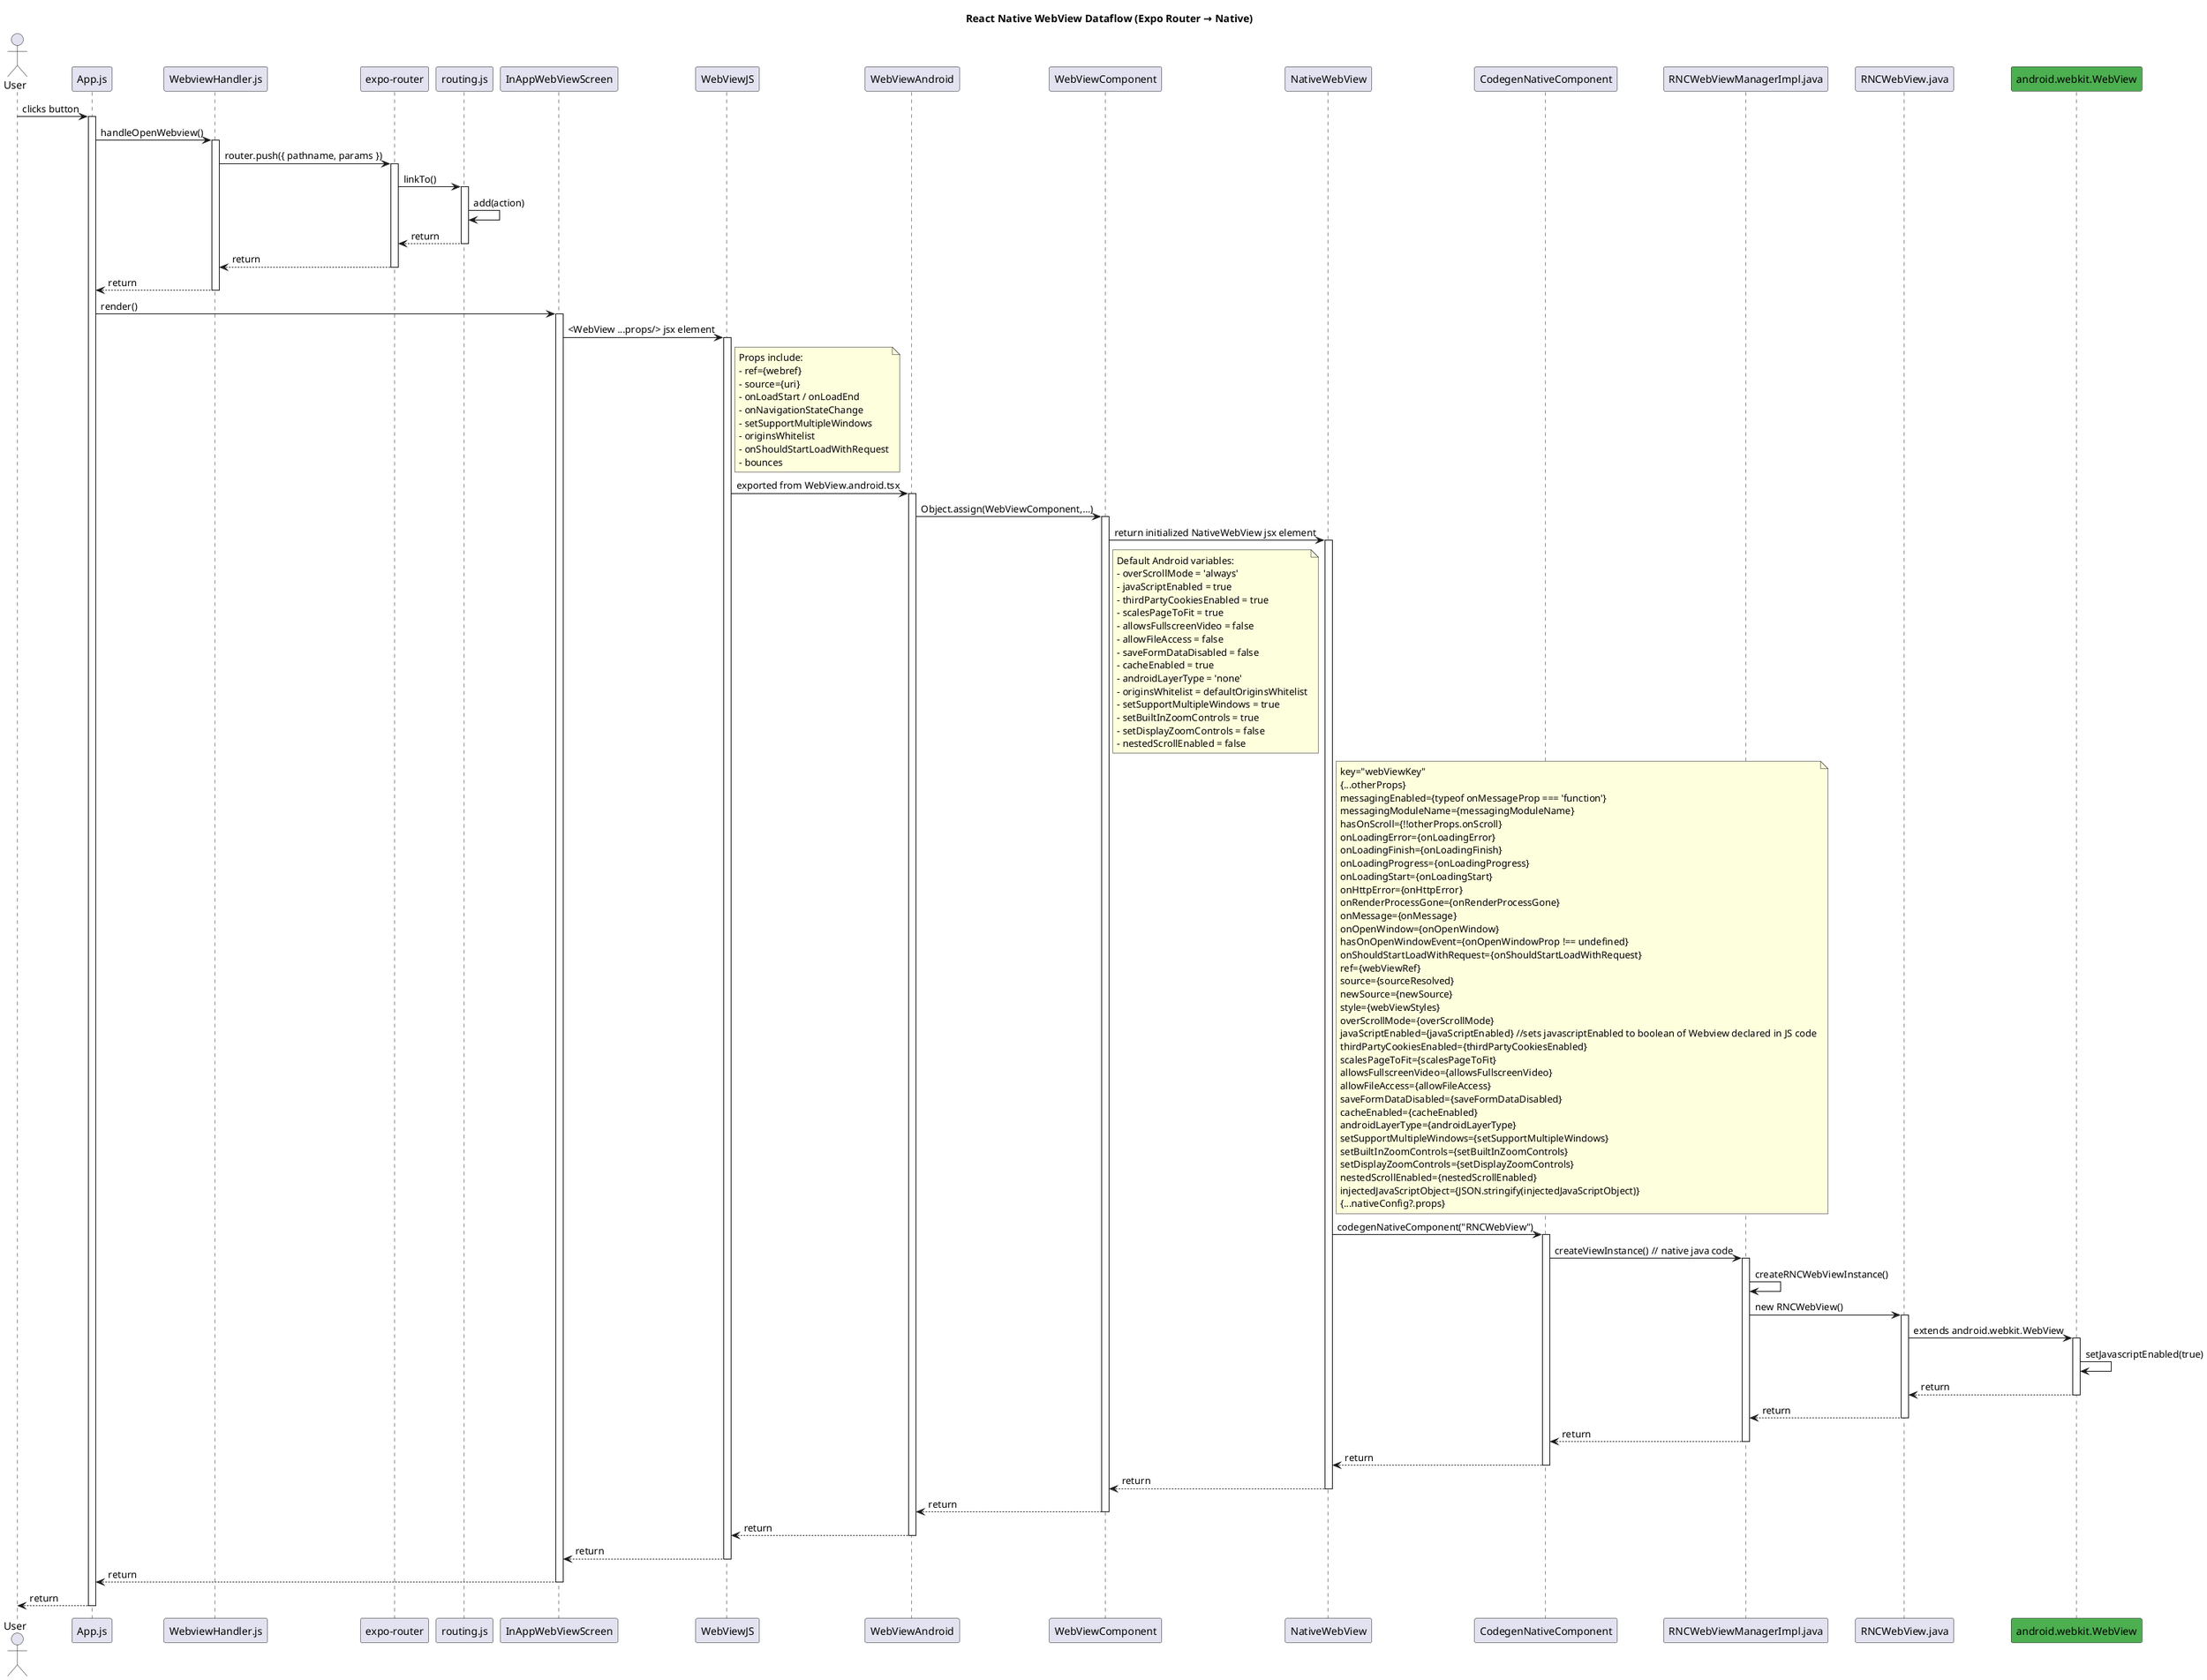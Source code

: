 @startuml
title React Native WebView Dataflow (Expo Router → Native)

actor User

participant "App.js" as App
participant "WebviewHandler.js" as WebviewHandler
participant "expo-router" as Router
participant "routing.js" as RoutingJS

User -> App: clicks button
activate App
App -> WebviewHandler: handleOpenWebview()
activate WebviewHandler
WebviewHandler -> Router: router.push({ pathname, params })
activate Router
Router -> RoutingJS: linkTo()
activate RoutingJS
RoutingJS -> RoutingJS: add(action)
RoutingJS --> Router: return
deactivate RoutingJS
Router --> WebviewHandler: return
deactivate Router
WebviewHandler --> App: return
deactivate WebviewHandler


App -> InAppWebViewScreen: render()
activate InAppWebViewScreen
InAppWebViewScreen -> WebViewJS: <WebView ...props/> jsx element
activate WebViewJS

note right of WebViewJS
Props include:
- ref={webref}
- source={uri}
- onLoadStart / onLoadEnd
- onNavigationStateChange
- setSupportMultipleWindows
- originsWhitelist
- onShouldStartLoadWithRequest
- bounces
end note

WebViewJS -> WebViewAndroid: exported from WebView.android.tsx
activate WebViewAndroid
WebViewAndroid -> WebViewComponent: Object.assign(WebViewComponent,…)
activate WebViewComponent
WebViewComponent -> NativeWebView: return initialized NativeWebView jsx element
activate NativeWebView

note right of WebViewComponent
Default Android variables:
- overScrollMode = 'always'
- javaScriptEnabled = true
- thirdPartyCookiesEnabled = true
- scalesPageToFit = true
- allowsFullscreenVideo = false
- allowFileAccess = false
- saveFormDataDisabled = false
- cacheEnabled = true
- androidLayerType = 'none'
- originsWhitelist = defaultOriginsWhitelist
- setSupportMultipleWindows = true
- setBuiltInZoomControls = true
- setDisplayZoomControls = false
- nestedScrollEnabled = false
end note

note right of NativeWebView
key="webViewKey"
{...otherProps}
messagingEnabled={typeof onMessageProp === 'function'}
messagingModuleName={messagingModuleName}
hasOnScroll={!!otherProps.onScroll}
onLoadingError={onLoadingError}
onLoadingFinish={onLoadingFinish}
onLoadingProgress={onLoadingProgress}
onLoadingStart={onLoadingStart}
onHttpError={onHttpError}
onRenderProcessGone={onRenderProcessGone}
onMessage={onMessage}
onOpenWindow={onOpenWindow}
hasOnOpenWindowEvent={onOpenWindowProp !== undefined}
onShouldStartLoadWithRequest={onShouldStartLoadWithRequest}
ref={webViewRef}
source={sourceResolved}
newSource={newSource}
style={webViewStyles}
overScrollMode={overScrollMode}
javaScriptEnabled={javaScriptEnabled} //sets javascriptEnabled to boolean of Webview declared in JS code
thirdPartyCookiesEnabled={thirdPartyCookiesEnabled}
scalesPageToFit={scalesPageToFit}
allowsFullscreenVideo={allowsFullscreenVideo}
allowFileAccess={allowFileAccess}
saveFormDataDisabled={saveFormDataDisabled}
cacheEnabled={cacheEnabled}
androidLayerType={androidLayerType}
setSupportMultipleWindows={setSupportMultipleWindows}
setBuiltInZoomControls={setBuiltInZoomControls}
setDisplayZoomControls={setDisplayZoomControls}
nestedScrollEnabled={nestedScrollEnabled}
injectedJavaScriptObject={JSON.stringify(injectedJavaScriptObject)}
{...nativeConfig?.props}
end note

NativeWebView -> CodegenNativeComponent: codegenNativeComponent("RNCWebView")
activate CodegenNativeComponent
participant "RNCWebViewManagerImpl.java" as RNCWebViewManagerImpl
CodegenNativeComponent -> RNCWebViewManagerImpl: createViewInstance() // native java code
activate RNCWebViewManagerImpl
RNCWebViewManagerImpl -> RNCWebViewManagerImpl: createRNCWebViewInstance()
participant "RNCWebView.java" as RNCWebView
RNCWebViewManagerImpl -> RNCWebView: new RNCWebView()
activate RNCWebView

participant "android.webkit.WebView" as AndroidWebView  #4CAF50
RNCWebView -> AndroidWebView: extends android.webkit.WebView
activate AndroidWebView
AndroidWebView -> AndroidWebView: setJavascriptEnabled(true)
AndroidWebView --> RNCWebView: return
deactivate AndroidWebView
RNCWebView --> RNCWebViewManagerImpl: return
deactivate RNCWebView
RNCWebViewManagerImpl --> CodegenNativeComponent: return
deactivate RNCWebViewManagerImpl
CodegenNativeComponent --> NativeWebView: return
deactivate CodegenNativeComponent
NativeWebView --> WebViewComponent: return
deactivate NativeWebView
WebViewComponent --> WebViewAndroid: return
deactivate WebViewComponent
WebViewAndroid --> WebViewJS: return
deactivate WebViewAndroid
WebViewJS --> InAppWebViewScreen: return
deactivate WebViewJS
InAppWebViewScreen --> App: return
deactivate InAppWebViewScreen

App --> User: return
deactivate App

@enduml
